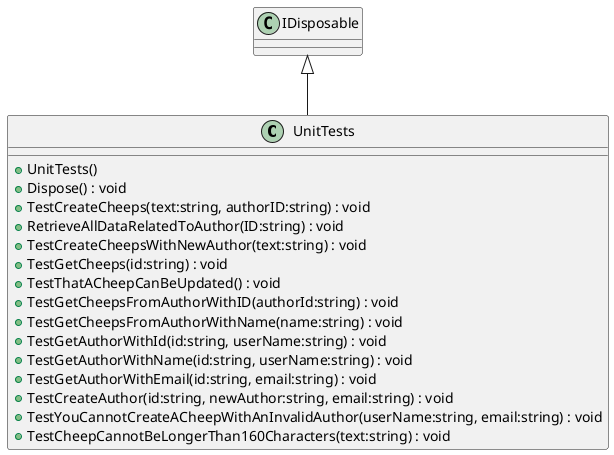 @startuml
class UnitTests {
    + UnitTests()
    + Dispose() : void
    + TestCreateCheeps(text:string, authorID:string) : void
    + RetrieveAllDataRelatedToAuthor(ID:string) : void
    + TestCreateCheepsWithNewAuthor(text:string) : void
    + TestGetCheeps(id:string) : void
    + TestThatACheepCanBeUpdated() : void
    + TestGetCheepsFromAuthorWithID(authorId:string) : void
    + TestGetCheepsFromAuthorWithName(name:string) : void
    + TestGetAuthorWithId(id:string, userName:string) : void
    + TestGetAuthorWithName(id:string, userName:string) : void
    + TestGetAuthorWithEmail(id:string, email:string) : void
    + TestCreateAuthor(id:string, newAuthor:string, email:string) : void
    + TestYouCannotCreateACheepWithAnInvalidAuthor(userName:string, email:string) : void
    + TestCheepCannotBeLongerThan160Characters(text:string) : void
}
IDisposable <|-- UnitTests
@enduml
